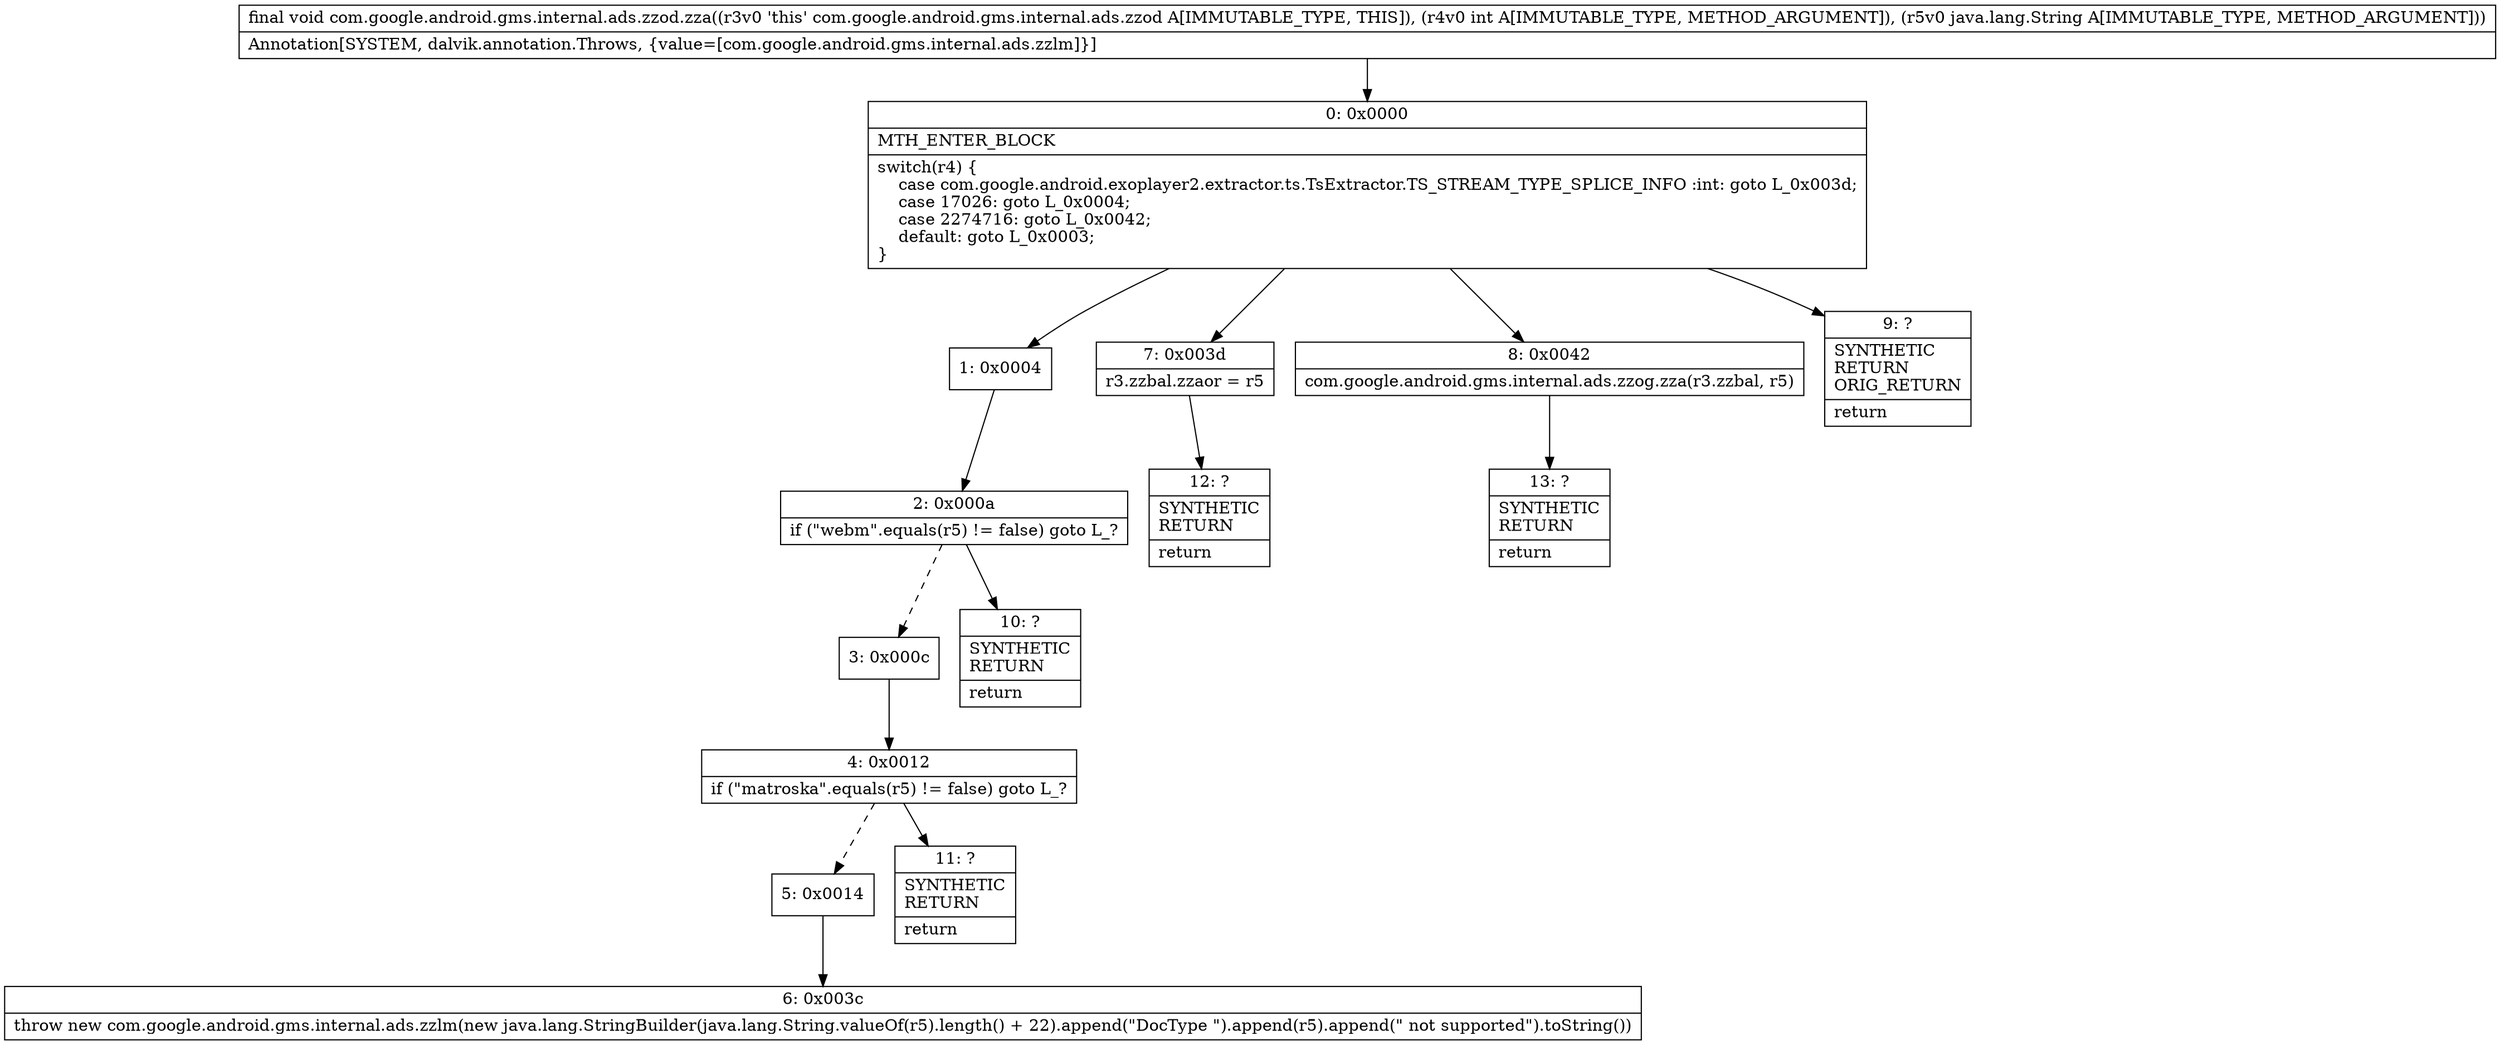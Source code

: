 digraph "CFG forcom.google.android.gms.internal.ads.zzod.zza(ILjava\/lang\/String;)V" {
Node_0 [shape=record,label="{0\:\ 0x0000|MTH_ENTER_BLOCK\l|switch(r4) \{\l    case com.google.android.exoplayer2.extractor.ts.TsExtractor.TS_STREAM_TYPE_SPLICE_INFO :int: goto L_0x003d;\l    case 17026: goto L_0x0004;\l    case 2274716: goto L_0x0042;\l    default: goto L_0x0003;\l\}\l}"];
Node_1 [shape=record,label="{1\:\ 0x0004}"];
Node_2 [shape=record,label="{2\:\ 0x000a|if (\"webm\".equals(r5) != false) goto L_?\l}"];
Node_3 [shape=record,label="{3\:\ 0x000c}"];
Node_4 [shape=record,label="{4\:\ 0x0012|if (\"matroska\".equals(r5) != false) goto L_?\l}"];
Node_5 [shape=record,label="{5\:\ 0x0014}"];
Node_6 [shape=record,label="{6\:\ 0x003c|throw new com.google.android.gms.internal.ads.zzlm(new java.lang.StringBuilder(java.lang.String.valueOf(r5).length() + 22).append(\"DocType \").append(r5).append(\" not supported\").toString())\l}"];
Node_7 [shape=record,label="{7\:\ 0x003d|r3.zzbal.zzaor = r5\l}"];
Node_8 [shape=record,label="{8\:\ 0x0042|com.google.android.gms.internal.ads.zzog.zza(r3.zzbal, r5)\l}"];
Node_9 [shape=record,label="{9\:\ ?|SYNTHETIC\lRETURN\lORIG_RETURN\l|return\l}"];
Node_10 [shape=record,label="{10\:\ ?|SYNTHETIC\lRETURN\l|return\l}"];
Node_11 [shape=record,label="{11\:\ ?|SYNTHETIC\lRETURN\l|return\l}"];
Node_12 [shape=record,label="{12\:\ ?|SYNTHETIC\lRETURN\l|return\l}"];
Node_13 [shape=record,label="{13\:\ ?|SYNTHETIC\lRETURN\l|return\l}"];
MethodNode[shape=record,label="{final void com.google.android.gms.internal.ads.zzod.zza((r3v0 'this' com.google.android.gms.internal.ads.zzod A[IMMUTABLE_TYPE, THIS]), (r4v0 int A[IMMUTABLE_TYPE, METHOD_ARGUMENT]), (r5v0 java.lang.String A[IMMUTABLE_TYPE, METHOD_ARGUMENT]))  | Annotation[SYSTEM, dalvik.annotation.Throws, \{value=[com.google.android.gms.internal.ads.zzlm]\}]\l}"];
MethodNode -> Node_0;
Node_0 -> Node_1;
Node_0 -> Node_7;
Node_0 -> Node_8;
Node_0 -> Node_9;
Node_1 -> Node_2;
Node_2 -> Node_3[style=dashed];
Node_2 -> Node_10;
Node_3 -> Node_4;
Node_4 -> Node_5[style=dashed];
Node_4 -> Node_11;
Node_5 -> Node_6;
Node_7 -> Node_12;
Node_8 -> Node_13;
}

